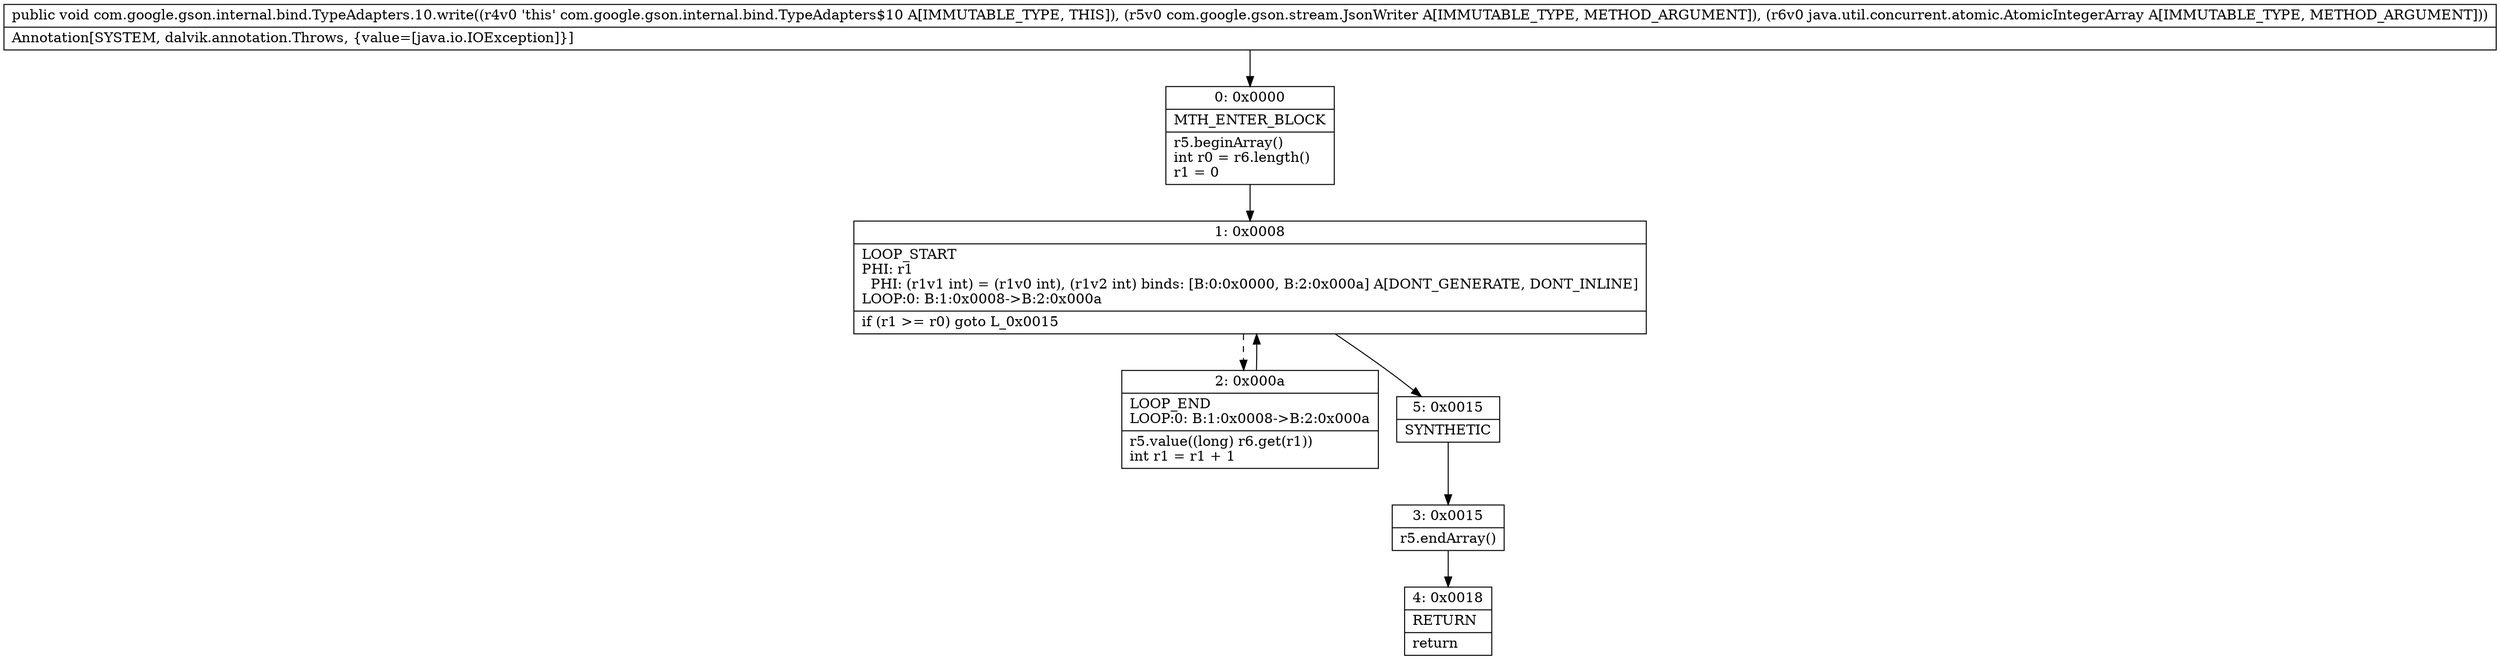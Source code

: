 digraph "CFG forcom.google.gson.internal.bind.TypeAdapters.10.write(Lcom\/google\/gson\/stream\/JsonWriter;Ljava\/util\/concurrent\/atomic\/AtomicIntegerArray;)V" {
Node_0 [shape=record,label="{0\:\ 0x0000|MTH_ENTER_BLOCK\l|r5.beginArray()\lint r0 = r6.length()\lr1 = 0\l}"];
Node_1 [shape=record,label="{1\:\ 0x0008|LOOP_START\lPHI: r1 \l  PHI: (r1v1 int) = (r1v0 int), (r1v2 int) binds: [B:0:0x0000, B:2:0x000a] A[DONT_GENERATE, DONT_INLINE]\lLOOP:0: B:1:0x0008\-\>B:2:0x000a\l|if (r1 \>= r0) goto L_0x0015\l}"];
Node_2 [shape=record,label="{2\:\ 0x000a|LOOP_END\lLOOP:0: B:1:0x0008\-\>B:2:0x000a\l|r5.value((long) r6.get(r1))\lint r1 = r1 + 1\l}"];
Node_3 [shape=record,label="{3\:\ 0x0015|r5.endArray()\l}"];
Node_4 [shape=record,label="{4\:\ 0x0018|RETURN\l|return\l}"];
Node_5 [shape=record,label="{5\:\ 0x0015|SYNTHETIC\l}"];
MethodNode[shape=record,label="{public void com.google.gson.internal.bind.TypeAdapters.10.write((r4v0 'this' com.google.gson.internal.bind.TypeAdapters$10 A[IMMUTABLE_TYPE, THIS]), (r5v0 com.google.gson.stream.JsonWriter A[IMMUTABLE_TYPE, METHOD_ARGUMENT]), (r6v0 java.util.concurrent.atomic.AtomicIntegerArray A[IMMUTABLE_TYPE, METHOD_ARGUMENT]))  | Annotation[SYSTEM, dalvik.annotation.Throws, \{value=[java.io.IOException]\}]\l}"];
MethodNode -> Node_0;
Node_0 -> Node_1;
Node_1 -> Node_2[style=dashed];
Node_1 -> Node_5;
Node_2 -> Node_1;
Node_3 -> Node_4;
Node_5 -> Node_3;
}


